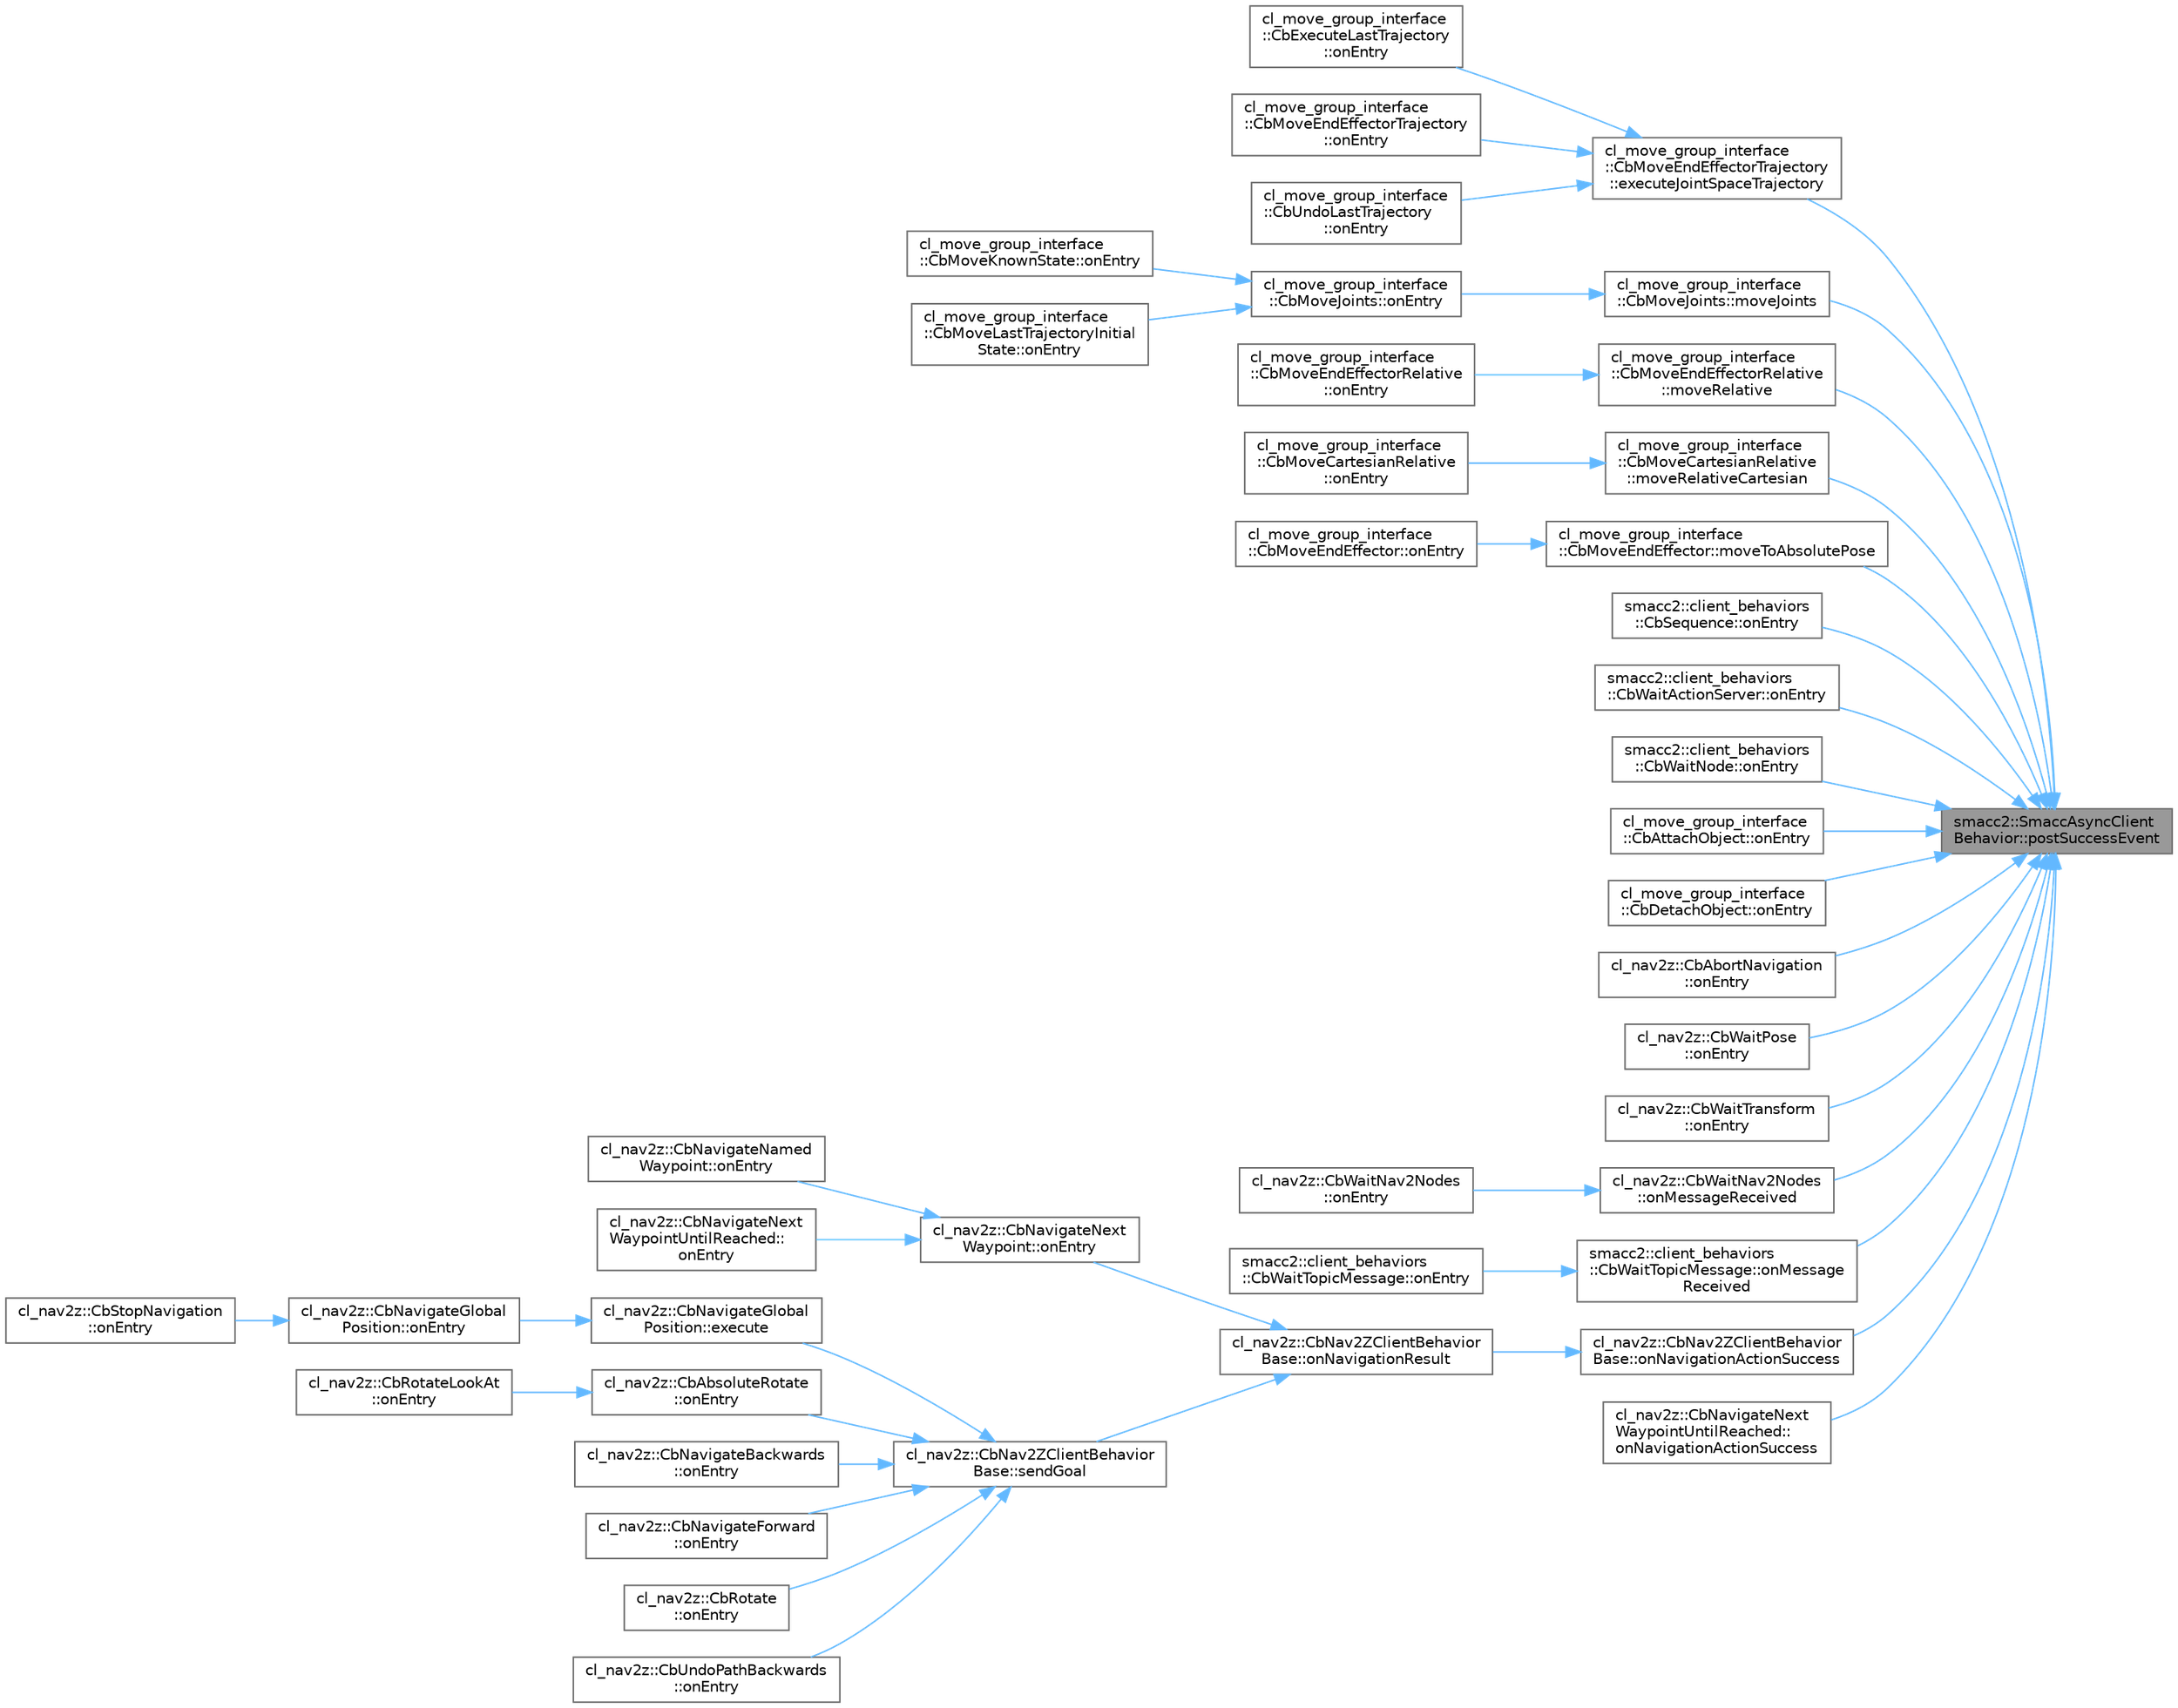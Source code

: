 digraph "smacc2::SmaccAsyncClientBehavior::postSuccessEvent"
{
 // LATEX_PDF_SIZE
  bgcolor="transparent";
  edge [fontname=Helvetica,fontsize=10,labelfontname=Helvetica,labelfontsize=10];
  node [fontname=Helvetica,fontsize=10,shape=box,height=0.2,width=0.4];
  rankdir="RL";
  Node1 [label="smacc2::SmaccAsyncClient\lBehavior::postSuccessEvent",height=0.2,width=0.4,color="gray40", fillcolor="grey60", style="filled", fontcolor="black",tooltip=" "];
  Node1 -> Node2 [dir="back",color="steelblue1",style="solid"];
  Node2 [label="cl_move_group_interface\l::CbMoveEndEffectorTrajectory\l::executeJointSpaceTrajectory",height=0.2,width=0.4,color="grey40", fillcolor="white", style="filled",URL="$classcl__move__group__interface_1_1CbMoveEndEffectorTrajectory.html#af3fdebf965562ae42df2030855797568",tooltip=" "];
  Node2 -> Node3 [dir="back",color="steelblue1",style="solid"];
  Node3 [label="cl_move_group_interface\l::CbExecuteLastTrajectory\l::onEntry",height=0.2,width=0.4,color="grey40", fillcolor="white", style="filled",URL="$classcl__move__group__interface_1_1CbExecuteLastTrajectory.html#ac78713663c39635ca5ac9a749503e800",tooltip=" "];
  Node2 -> Node4 [dir="back",color="steelblue1",style="solid"];
  Node4 [label="cl_move_group_interface\l::CbMoveEndEffectorTrajectory\l::onEntry",height=0.2,width=0.4,color="grey40", fillcolor="white", style="filled",URL="$classcl__move__group__interface_1_1CbMoveEndEffectorTrajectory.html#aaedd074fd178c6390a4a3f1ccff23ad3",tooltip=" "];
  Node2 -> Node5 [dir="back",color="steelblue1",style="solid"];
  Node5 [label="cl_move_group_interface\l::CbUndoLastTrajectory\l::onEntry",height=0.2,width=0.4,color="grey40", fillcolor="white", style="filled",URL="$classcl__move__group__interface_1_1CbUndoLastTrajectory.html#a3c55fa93ff65d8eccb8cc14a420cb7b2",tooltip=" "];
  Node1 -> Node6 [dir="back",color="steelblue1",style="solid"];
  Node6 [label="cl_move_group_interface\l::CbMoveJoints::moveJoints",height=0.2,width=0.4,color="grey40", fillcolor="white", style="filled",URL="$classcl__move__group__interface_1_1CbMoveJoints.html#ad91d243eb8a818e240d85e5a7fdea68d",tooltip=" "];
  Node6 -> Node7 [dir="back",color="steelblue1",style="solid"];
  Node7 [label="cl_move_group_interface\l::CbMoveJoints::onEntry",height=0.2,width=0.4,color="grey40", fillcolor="white", style="filled",URL="$classcl__move__group__interface_1_1CbMoveJoints.html#a23e4181af695aed9fa6bb4ae3f17fd76",tooltip=" "];
  Node7 -> Node8 [dir="back",color="steelblue1",style="solid"];
  Node8 [label="cl_move_group_interface\l::CbMoveKnownState::onEntry",height=0.2,width=0.4,color="grey40", fillcolor="white", style="filled",URL="$classcl__move__group__interface_1_1CbMoveKnownState.html#aa9853ccca0b0e872498683e4b2f88870",tooltip=" "];
  Node7 -> Node9 [dir="back",color="steelblue1",style="solid"];
  Node9 [label="cl_move_group_interface\l::CbMoveLastTrajectoryInitial\lState::onEntry",height=0.2,width=0.4,color="grey40", fillcolor="white", style="filled",URL="$classcl__move__group__interface_1_1CbMoveLastTrajectoryInitialState.html#ad51f4883ea1f7442875cda06c3d474c3",tooltip=" "];
  Node1 -> Node10 [dir="back",color="steelblue1",style="solid"];
  Node10 [label="cl_move_group_interface\l::CbMoveEndEffectorRelative\l::moveRelative",height=0.2,width=0.4,color="grey40", fillcolor="white", style="filled",URL="$classcl__move__group__interface_1_1CbMoveEndEffectorRelative.html#a4ae9a793a19c728f68d475c44de650e7",tooltip=" "];
  Node10 -> Node11 [dir="back",color="steelblue1",style="solid"];
  Node11 [label="cl_move_group_interface\l::CbMoveEndEffectorRelative\l::onEntry",height=0.2,width=0.4,color="grey40", fillcolor="white", style="filled",URL="$classcl__move__group__interface_1_1CbMoveEndEffectorRelative.html#a805a9d0f85ecdb1f503c1d6349ed9036",tooltip=" "];
  Node1 -> Node12 [dir="back",color="steelblue1",style="solid"];
  Node12 [label="cl_move_group_interface\l::CbMoveCartesianRelative\l::moveRelativeCartesian",height=0.2,width=0.4,color="grey40", fillcolor="white", style="filled",URL="$classcl__move__group__interface_1_1CbMoveCartesianRelative.html#aaa16780d9496e4a6fcb1fdda8e83eeb7",tooltip=" "];
  Node12 -> Node13 [dir="back",color="steelblue1",style="solid"];
  Node13 [label="cl_move_group_interface\l::CbMoveCartesianRelative\l::onEntry",height=0.2,width=0.4,color="grey40", fillcolor="white", style="filled",URL="$classcl__move__group__interface_1_1CbMoveCartesianRelative.html#a7d65e3d5fa3f2c7b47d9cbe631f448ad",tooltip=" "];
  Node1 -> Node14 [dir="back",color="steelblue1",style="solid"];
  Node14 [label="cl_move_group_interface\l::CbMoveEndEffector::moveToAbsolutePose",height=0.2,width=0.4,color="grey40", fillcolor="white", style="filled",URL="$classcl__move__group__interface_1_1CbMoveEndEffector.html#aaef5a309ddff2d88648ebdb5ab38bed1",tooltip=" "];
  Node14 -> Node15 [dir="back",color="steelblue1",style="solid"];
  Node15 [label="cl_move_group_interface\l::CbMoveEndEffector::onEntry",height=0.2,width=0.4,color="grey40", fillcolor="white", style="filled",URL="$classcl__move__group__interface_1_1CbMoveEndEffector.html#a7e7c22ac6c5725bc95e9852c3f6d939d",tooltip=" "];
  Node1 -> Node16 [dir="back",color="steelblue1",style="solid"];
  Node16 [label="smacc2::client_behaviors\l::CbSequence::onEntry",height=0.2,width=0.4,color="grey40", fillcolor="white", style="filled",URL="$classsmacc2_1_1client__behaviors_1_1CbSequence.html#a10a20843aeec1423678a83b276de9937",tooltip=" "];
  Node1 -> Node17 [dir="back",color="steelblue1",style="solid"];
  Node17 [label="smacc2::client_behaviors\l::CbWaitActionServer::onEntry",height=0.2,width=0.4,color="grey40", fillcolor="white", style="filled",URL="$classsmacc2_1_1client__behaviors_1_1CbWaitActionServer.html#a4ee43154d74c3f69db4d1b11241c623f",tooltip=" "];
  Node1 -> Node18 [dir="back",color="steelblue1",style="solid"];
  Node18 [label="smacc2::client_behaviors\l::CbWaitNode::onEntry",height=0.2,width=0.4,color="grey40", fillcolor="white", style="filled",URL="$classsmacc2_1_1client__behaviors_1_1CbWaitNode.html#a633991b94c29d53c4654212b3ab6d908",tooltip=" "];
  Node1 -> Node19 [dir="back",color="steelblue1",style="solid"];
  Node19 [label="cl_move_group_interface\l::CbAttachObject::onEntry",height=0.2,width=0.4,color="grey40", fillcolor="white", style="filled",URL="$classcl__move__group__interface_1_1CbAttachObject.html#a05cd996ea25ee1b2ae74541a5ec56e98",tooltip=" "];
  Node1 -> Node20 [dir="back",color="steelblue1",style="solid"];
  Node20 [label="cl_move_group_interface\l::CbDetachObject::onEntry",height=0.2,width=0.4,color="grey40", fillcolor="white", style="filled",URL="$classcl__move__group__interface_1_1CbDetachObject.html#a04af88f1d9b64c43eb2620ac5bd62c35",tooltip=" "];
  Node1 -> Node21 [dir="back",color="steelblue1",style="solid"];
  Node21 [label="cl_nav2z::CbAbortNavigation\l::onEntry",height=0.2,width=0.4,color="grey40", fillcolor="white", style="filled",URL="$classcl__nav2z_1_1CbAbortNavigation.html#a41a61442f656bd3efdd41274c5adfab3",tooltip=" "];
  Node1 -> Node22 [dir="back",color="steelblue1",style="solid"];
  Node22 [label="cl_nav2z::CbWaitPose\l::onEntry",height=0.2,width=0.4,color="grey40", fillcolor="white", style="filled",URL="$classcl__nav2z_1_1CbWaitPose.html#ad7fefe80e23680cb624b5445dde4765b",tooltip=" "];
  Node1 -> Node23 [dir="back",color="steelblue1",style="solid"];
  Node23 [label="cl_nav2z::CbWaitTransform\l::onEntry",height=0.2,width=0.4,color="grey40", fillcolor="white", style="filled",URL="$classcl__nav2z_1_1CbWaitTransform.html#aab1d8c287d24fd2e14efc2fdab6bb2ae",tooltip=" "];
  Node1 -> Node24 [dir="back",color="steelblue1",style="solid"];
  Node24 [label="cl_nav2z::CbWaitNav2Nodes\l::onMessageReceived",height=0.2,width=0.4,color="grey40", fillcolor="white", style="filled",URL="$classcl__nav2z_1_1CbWaitNav2Nodes.html#a444c563ea6a6a3af6988fbb35a79bfb8",tooltip=" "];
  Node24 -> Node25 [dir="back",color="steelblue1",style="solid"];
  Node25 [label="cl_nav2z::CbWaitNav2Nodes\l::onEntry",height=0.2,width=0.4,color="grey40", fillcolor="white", style="filled",URL="$classcl__nav2z_1_1CbWaitNav2Nodes.html#a2bb49a9bebd31942978aa3e55252e18c",tooltip=" "];
  Node1 -> Node26 [dir="back",color="steelblue1",style="solid"];
  Node26 [label="smacc2::client_behaviors\l::CbWaitTopicMessage::onMessage\lReceived",height=0.2,width=0.4,color="grey40", fillcolor="white", style="filled",URL="$classsmacc2_1_1client__behaviors_1_1CbWaitTopicMessage.html#a373938a6c7bd8c0cead2a70000ece324",tooltip=" "];
  Node26 -> Node27 [dir="back",color="steelblue1",style="solid"];
  Node27 [label="smacc2::client_behaviors\l::CbWaitTopicMessage::onEntry",height=0.2,width=0.4,color="grey40", fillcolor="white", style="filled",URL="$classsmacc2_1_1client__behaviors_1_1CbWaitTopicMessage.html#af32119d355d659a52f61b7ec86139248",tooltip=" "];
  Node1 -> Node28 [dir="back",color="steelblue1",style="solid"];
  Node28 [label="cl_nav2z::CbNav2ZClientBehavior\lBase::onNavigationActionSuccess",height=0.2,width=0.4,color="grey40", fillcolor="white", style="filled",URL="$classcl__nav2z_1_1CbNav2ZClientBehaviorBase.html#ab56a07ee9a373cb628f02bc90a658260",tooltip=" "];
  Node28 -> Node29 [dir="back",color="steelblue1",style="solid"];
  Node29 [label="cl_nav2z::CbNav2ZClientBehavior\lBase::onNavigationResult",height=0.2,width=0.4,color="grey40", fillcolor="white", style="filled",URL="$classcl__nav2z_1_1CbNav2ZClientBehaviorBase.html#a27843e175cfac316a613a0a342c7e450",tooltip=" "];
  Node29 -> Node30 [dir="back",color="steelblue1",style="solid"];
  Node30 [label="cl_nav2z::CbNavigateNext\lWaypoint::onEntry",height=0.2,width=0.4,color="grey40", fillcolor="white", style="filled",URL="$classcl__nav2z_1_1CbNavigateNextWaypoint.html#ac546e1622eb9894228846b814e48afea",tooltip=" "];
  Node30 -> Node31 [dir="back",color="steelblue1",style="solid"];
  Node31 [label="cl_nav2z::CbNavigateNamed\lWaypoint::onEntry",height=0.2,width=0.4,color="grey40", fillcolor="white", style="filled",URL="$classcl__nav2z_1_1CbNavigateNamedWaypoint.html#a08fc01469398220c035e7c3fac4ae598",tooltip=" "];
  Node30 -> Node32 [dir="back",color="steelblue1",style="solid"];
  Node32 [label="cl_nav2z::CbNavigateNext\lWaypointUntilReached::\lonEntry",height=0.2,width=0.4,color="grey40", fillcolor="white", style="filled",URL="$classcl__nav2z_1_1CbNavigateNextWaypointUntilReached.html#a8768836e087f12cbb477aa509e28a947",tooltip=" "];
  Node29 -> Node33 [dir="back",color="steelblue1",style="solid"];
  Node33 [label="cl_nav2z::CbNav2ZClientBehavior\lBase::sendGoal",height=0.2,width=0.4,color="grey40", fillcolor="white", style="filled",URL="$classcl__nav2z_1_1CbNav2ZClientBehaviorBase.html#a1b4b0601a185ffc77453c1a5b35d21e0",tooltip=" "];
  Node33 -> Node34 [dir="back",color="steelblue1",style="solid"];
  Node34 [label="cl_nav2z::CbNavigateGlobal\lPosition::execute",height=0.2,width=0.4,color="grey40", fillcolor="white", style="filled",URL="$classcl__nav2z_1_1CbNavigateGlobalPosition.html#acc4b46d05935ce9f6afd3abc583d15d1",tooltip=" "];
  Node34 -> Node35 [dir="back",color="steelblue1",style="solid"];
  Node35 [label="cl_nav2z::CbNavigateGlobal\lPosition::onEntry",height=0.2,width=0.4,color="grey40", fillcolor="white", style="filled",URL="$classcl__nav2z_1_1CbNavigateGlobalPosition.html#a4d66c40d65ba439921e9b6fce8709ae3",tooltip=" "];
  Node35 -> Node36 [dir="back",color="steelblue1",style="solid"];
  Node36 [label="cl_nav2z::CbStopNavigation\l::onEntry",height=0.2,width=0.4,color="grey40", fillcolor="white", style="filled",URL="$classcl__nav2z_1_1CbStopNavigation.html#a7928708eb42b3ab14df5f280a5c86b1a",tooltip=" "];
  Node33 -> Node37 [dir="back",color="steelblue1",style="solid"];
  Node37 [label="cl_nav2z::CbAbsoluteRotate\l::onEntry",height=0.2,width=0.4,color="grey40", fillcolor="white", style="filled",URL="$classcl__nav2z_1_1CbAbsoluteRotate.html#a7a0d844c774290aa785c14a3e7d87f05",tooltip=" "];
  Node37 -> Node38 [dir="back",color="steelblue1",style="solid"];
  Node38 [label="cl_nav2z::CbRotateLookAt\l::onEntry",height=0.2,width=0.4,color="grey40", fillcolor="white", style="filled",URL="$classcl__nav2z_1_1CbRotateLookAt.html#a415f89642f17e9111647d2318ed9b053",tooltip=" "];
  Node33 -> Node39 [dir="back",color="steelblue1",style="solid"];
  Node39 [label="cl_nav2z::CbNavigateBackwards\l::onEntry",height=0.2,width=0.4,color="grey40", fillcolor="white", style="filled",URL="$classcl__nav2z_1_1CbNavigateBackwards.html#acef8d8088ab7c70d8cbdcbecbaae8f80",tooltip=" "];
  Node33 -> Node40 [dir="back",color="steelblue1",style="solid"];
  Node40 [label="cl_nav2z::CbNavigateForward\l::onEntry",height=0.2,width=0.4,color="grey40", fillcolor="white", style="filled",URL="$classcl__nav2z_1_1CbNavigateForward.html#ae56089851b4128ca0adeeb3c885770cf",tooltip=" "];
  Node33 -> Node41 [dir="back",color="steelblue1",style="solid"];
  Node41 [label="cl_nav2z::CbRotate\l::onEntry",height=0.2,width=0.4,color="grey40", fillcolor="white", style="filled",URL="$classcl__nav2z_1_1CbRotate.html#a73303c69ad571c99128374b7b9627154",tooltip=" "];
  Node33 -> Node42 [dir="back",color="steelblue1",style="solid"];
  Node42 [label="cl_nav2z::CbUndoPathBackwards\l::onEntry",height=0.2,width=0.4,color="grey40", fillcolor="white", style="filled",URL="$classcl__nav2z_1_1CbUndoPathBackwards.html#a91ca11650da3d18f9815794613f95644",tooltip=" "];
  Node1 -> Node43 [dir="back",color="steelblue1",style="solid"];
  Node43 [label="cl_nav2z::CbNavigateNext\lWaypointUntilReached::\lonNavigationActionSuccess",height=0.2,width=0.4,color="grey40", fillcolor="white", style="filled",URL="$classcl__nav2z_1_1CbNavigateNextWaypointUntilReached.html#a2f87fc1116b5c92b56ca1abcd812b861",tooltip=" "];
}
